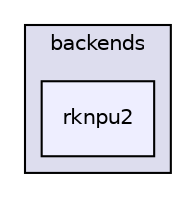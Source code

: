 digraph "/build/FastDeploy/fastdeploy/runtime/backends/rknpu2" {
  compound=true
  node [ fontsize="10", fontname="Helvetica"];
  edge [ labelfontsize="10", labelfontname="Helvetica"];
  subgraph clusterdir_c60a478ed5bf04c89f9fa5bac9257057 {
    graph [ bgcolor="#ddddee", pencolor="black", label="backends" fontname="Helvetica", fontsize="10", URL="dir_c60a478ed5bf04c89f9fa5bac9257057.html"]
  dir_1e019b23361bfb300ca416650e82fa21 [shape=box, label="rknpu2", style="filled", fillcolor="#eeeeff", pencolor="black", URL="dir_1e019b23361bfb300ca416650e82fa21.html"];
  }
}
